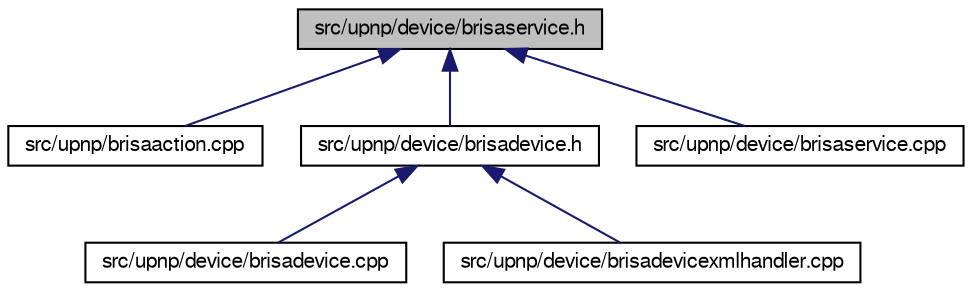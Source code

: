 digraph G
{
  bgcolor="transparent";
  edge [fontname="FreeSans",fontsize="10",labelfontname="FreeSans",labelfontsize="10"];
  node [fontname="FreeSans",fontsize="10",shape=record];
  Node1 [label="src/upnp/device/brisaservice.h",height=0.2,width=0.4,color="black", fillcolor="grey75", style="filled" fontcolor="black"];
  Node1 -> Node2 [dir=back,color="midnightblue",fontsize="10",style="solid"];
  Node2 [label="src/upnp/brisaaction.cpp",height=0.2,width=0.4,color="black",URL="$brisaaction_8cpp.html"];
  Node1 -> Node3 [dir=back,color="midnightblue",fontsize="10",style="solid"];
  Node3 [label="src/upnp/device/brisadevice.h",height=0.2,width=0.4,color="black",URL="$brisadevice_8h.html"];
  Node3 -> Node4 [dir=back,color="midnightblue",fontsize="10",style="solid"];
  Node4 [label="src/upnp/device/brisadevice.cpp",height=0.2,width=0.4,color="black",URL="$brisadevice_8cpp.html"];
  Node3 -> Node5 [dir=back,color="midnightblue",fontsize="10",style="solid"];
  Node5 [label="src/upnp/device/brisadevicexmlhandler.cpp",height=0.2,width=0.4,color="black",URL="$brisadevicexmlhandler_8cpp.html"];
  Node1 -> Node6 [dir=back,color="midnightblue",fontsize="10",style="solid"];
  Node6 [label="src/upnp/device/brisaservice.cpp",height=0.2,width=0.4,color="black",URL="$brisaservice_8cpp.html"];
}
